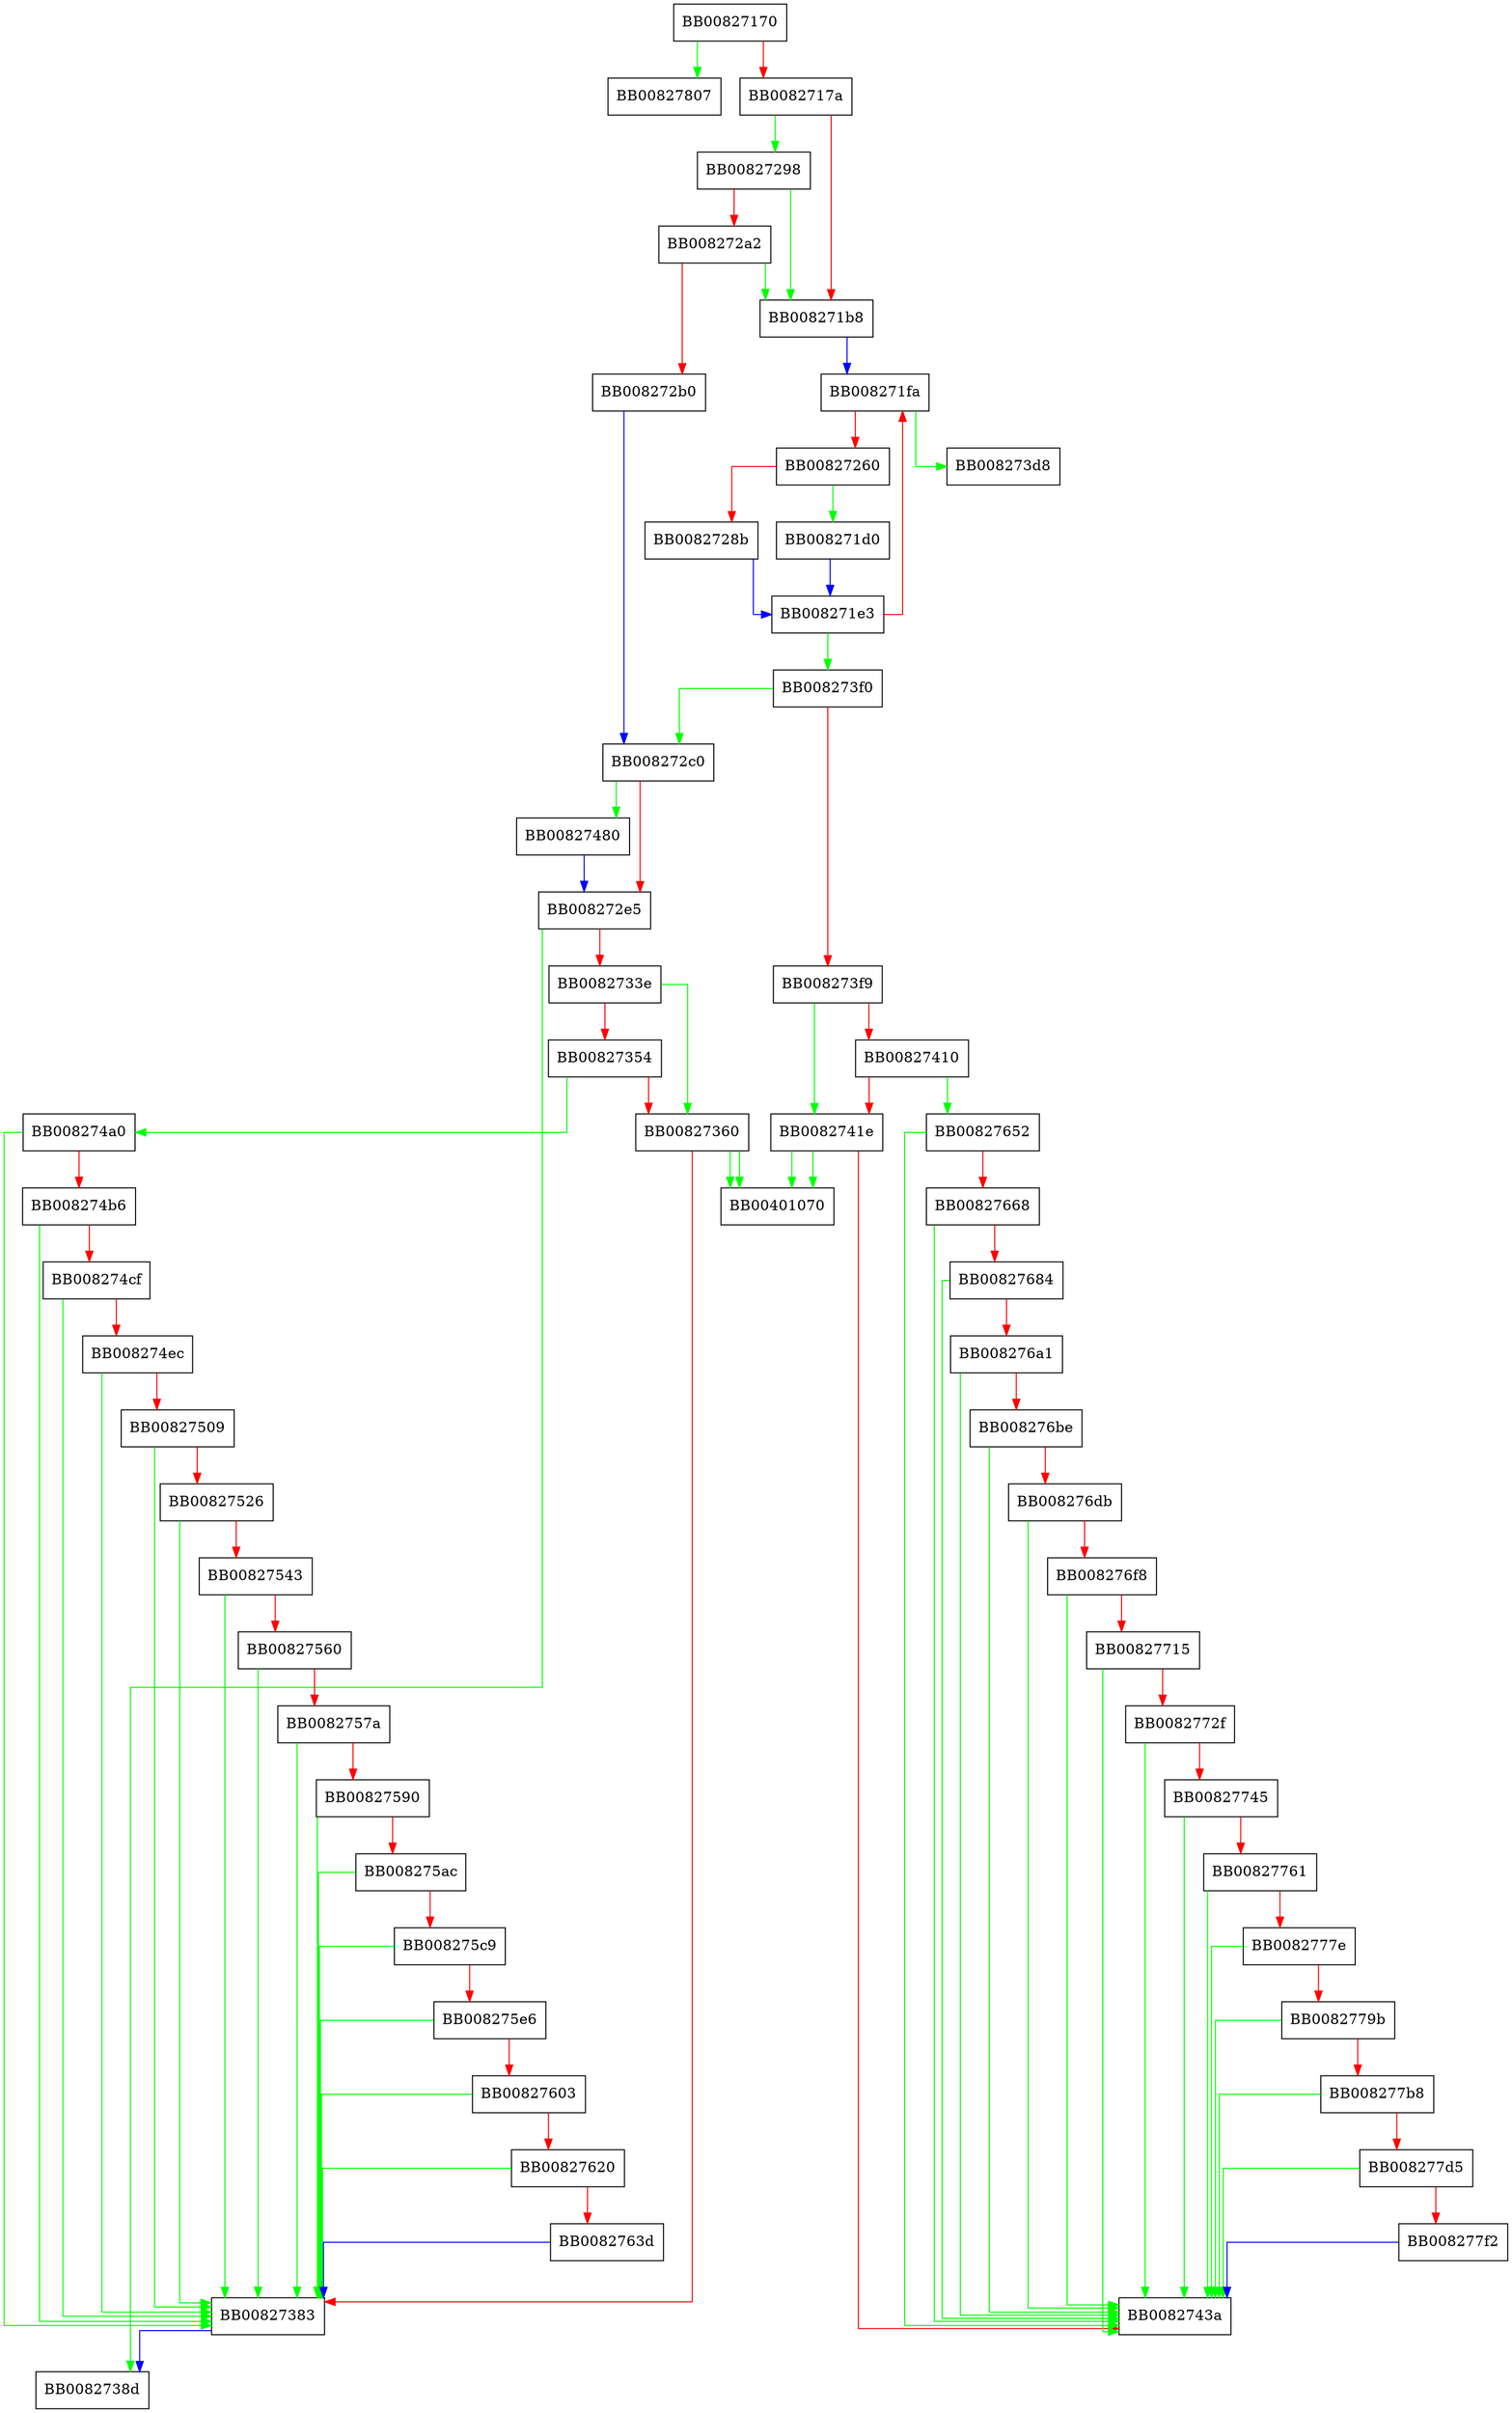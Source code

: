 digraph ossl_crypto_xts128gb_encrypt {
  node [shape="box"];
  graph [splines=ortho];
  BB00827170 -> BB00827807 [color="green"];
  BB00827170 -> BB0082717a [color="red"];
  BB0082717a -> BB00827298 [color="green"];
  BB0082717a -> BB008271b8 [color="red"];
  BB008271b8 -> BB008271fa [color="blue"];
  BB008271d0 -> BB008271e3 [color="blue"];
  BB008271e3 -> BB008273f0 [color="green"];
  BB008271e3 -> BB008271fa [color="red"];
  BB008271fa -> BB008273d8 [color="green"];
  BB008271fa -> BB00827260 [color="red"];
  BB00827260 -> BB008271d0 [color="green"];
  BB00827260 -> BB0082728b [color="red"];
  BB0082728b -> BB008271e3 [color="blue"];
  BB00827298 -> BB008271b8 [color="green"];
  BB00827298 -> BB008272a2 [color="red"];
  BB008272a2 -> BB008271b8 [color="green"];
  BB008272a2 -> BB008272b0 [color="red"];
  BB008272b0 -> BB008272c0 [color="blue"];
  BB008272c0 -> BB00827480 [color="green"];
  BB008272c0 -> BB008272e5 [color="red"];
  BB008272e5 -> BB0082738d [color="green"];
  BB008272e5 -> BB0082733e [color="red"];
  BB0082733e -> BB00827360 [color="green"];
  BB0082733e -> BB00827354 [color="red"];
  BB00827354 -> BB008274a0 [color="green"];
  BB00827354 -> BB00827360 [color="red"];
  BB00827360 -> BB00401070 [color="green"];
  BB00827360 -> BB00401070 [color="green"];
  BB00827360 -> BB00827383 [color="red"];
  BB00827383 -> BB0082738d [color="blue"];
  BB008273f0 -> BB008272c0 [color="green"];
  BB008273f0 -> BB008273f9 [color="red"];
  BB008273f9 -> BB0082741e [color="green"];
  BB008273f9 -> BB00827410 [color="red"];
  BB00827410 -> BB00827652 [color="green"];
  BB00827410 -> BB0082741e [color="red"];
  BB0082741e -> BB00401070 [color="green"];
  BB0082741e -> BB00401070 [color="green"];
  BB0082741e -> BB0082743a [color="red"];
  BB00827480 -> BB008272e5 [color="blue"];
  BB008274a0 -> BB00827383 [color="green"];
  BB008274a0 -> BB008274b6 [color="red"];
  BB008274b6 -> BB00827383 [color="green"];
  BB008274b6 -> BB008274cf [color="red"];
  BB008274cf -> BB00827383 [color="green"];
  BB008274cf -> BB008274ec [color="red"];
  BB008274ec -> BB00827383 [color="green"];
  BB008274ec -> BB00827509 [color="red"];
  BB00827509 -> BB00827383 [color="green"];
  BB00827509 -> BB00827526 [color="red"];
  BB00827526 -> BB00827383 [color="green"];
  BB00827526 -> BB00827543 [color="red"];
  BB00827543 -> BB00827383 [color="green"];
  BB00827543 -> BB00827560 [color="red"];
  BB00827560 -> BB00827383 [color="green"];
  BB00827560 -> BB0082757a [color="red"];
  BB0082757a -> BB00827383 [color="green"];
  BB0082757a -> BB00827590 [color="red"];
  BB00827590 -> BB00827383 [color="green"];
  BB00827590 -> BB008275ac [color="red"];
  BB008275ac -> BB00827383 [color="green"];
  BB008275ac -> BB008275c9 [color="red"];
  BB008275c9 -> BB00827383 [color="green"];
  BB008275c9 -> BB008275e6 [color="red"];
  BB008275e6 -> BB00827383 [color="green"];
  BB008275e6 -> BB00827603 [color="red"];
  BB00827603 -> BB00827383 [color="green"];
  BB00827603 -> BB00827620 [color="red"];
  BB00827620 -> BB00827383 [color="green"];
  BB00827620 -> BB0082763d [color="red"];
  BB0082763d -> BB00827383 [color="blue"];
  BB00827652 -> BB0082743a [color="green"];
  BB00827652 -> BB00827668 [color="red"];
  BB00827668 -> BB0082743a [color="green"];
  BB00827668 -> BB00827684 [color="red"];
  BB00827684 -> BB0082743a [color="green"];
  BB00827684 -> BB008276a1 [color="red"];
  BB008276a1 -> BB0082743a [color="green"];
  BB008276a1 -> BB008276be [color="red"];
  BB008276be -> BB0082743a [color="green"];
  BB008276be -> BB008276db [color="red"];
  BB008276db -> BB0082743a [color="green"];
  BB008276db -> BB008276f8 [color="red"];
  BB008276f8 -> BB0082743a [color="green"];
  BB008276f8 -> BB00827715 [color="red"];
  BB00827715 -> BB0082743a [color="green"];
  BB00827715 -> BB0082772f [color="red"];
  BB0082772f -> BB0082743a [color="green"];
  BB0082772f -> BB00827745 [color="red"];
  BB00827745 -> BB0082743a [color="green"];
  BB00827745 -> BB00827761 [color="red"];
  BB00827761 -> BB0082743a [color="green"];
  BB00827761 -> BB0082777e [color="red"];
  BB0082777e -> BB0082743a [color="green"];
  BB0082777e -> BB0082779b [color="red"];
  BB0082779b -> BB0082743a [color="green"];
  BB0082779b -> BB008277b8 [color="red"];
  BB008277b8 -> BB0082743a [color="green"];
  BB008277b8 -> BB008277d5 [color="red"];
  BB008277d5 -> BB0082743a [color="green"];
  BB008277d5 -> BB008277f2 [color="red"];
  BB008277f2 -> BB0082743a [color="blue"];
}